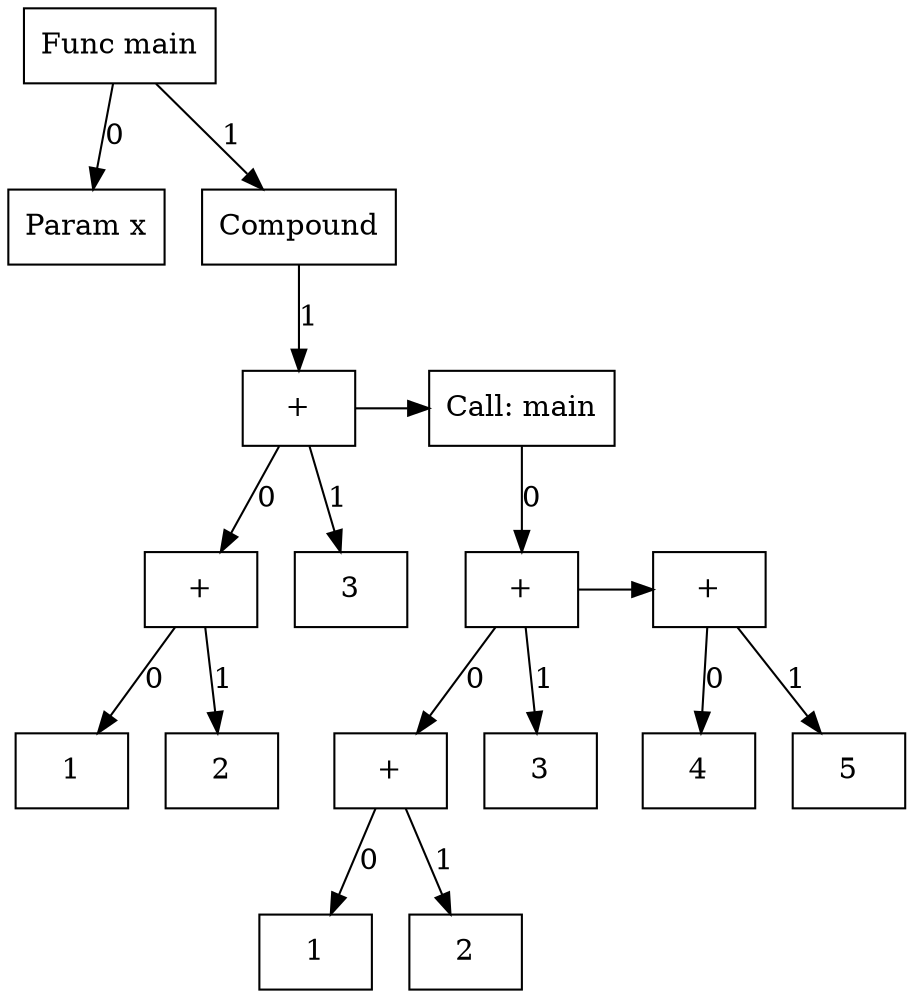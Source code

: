 digraph G {
node16 [label="Func main"; shape=box];
subgraph childNames_16 {
rankdir="LR"; rank="same"; ordering=out
node0 [label="Param x"; shape=box];
node15 [label="Compound"; shape=box];
}

subgraph childPtrs_16 {
rankdir="TB";
node16 -> node0 [label="0"];
node16 -> node15 [label="1"];
}

subgraph childNames_15 {
rankdir="LR"; rank="same"; ordering=out
node5 [label="+"; shape=box];
}

subgraph childPtrs_15 {
rankdir="TB";
node15 -> node5 [label="1"];
}

subgraph childNames_5 {
rankdir="LR"; rank="same"; ordering=out
node3 [label="+"; shape=box];
node4 [label="3"; shape=box];
}

subgraph childPtrs_5 {
rankdir="TB";
node5 -> node3 [label="0"];
node5 -> node4 [label="1"];
}

subgraph childNames_3 {
rankdir="LR"; rank="same"; ordering=out
node1 [label="1"; shape=box];
node2 [label="2"; shape=box];
}

subgraph childPtrs_3 {
rankdir="TB";
node3 -> node1 [label="0"];
node3 -> node2 [label="1"];
}

subgraph SibNames_5 {
rankdir="LR"; rank="same";
node5 [label="+"; shape=box];
node14 [label="Call: main"; shape=box];
}

subgraph SibPtrs_5 {
rankdir="LR";
node5 -> node14;
}

subgraph childNames_14 {
rankdir="LR"; rank="same"; ordering=out
node10 [label="+"; shape=box];
}

subgraph childPtrs_14 {
rankdir="TB";
node14 -> node10 [label="0"];
}

subgraph childNames_10 {
rankdir="LR"; rank="same"; ordering=out
node8 [label="+"; shape=box];
node9 [label="3"; shape=box];
}

subgraph childPtrs_10 {
rankdir="TB";
node10 -> node8 [label="0"];
node10 -> node9 [label="1"];
}

subgraph childNames_8 {
rankdir="LR"; rank="same"; ordering=out
node6 [label="1"; shape=box];
node7 [label="2"; shape=box];
}

subgraph childPtrs_8 {
rankdir="TB";
node8 -> node6 [label="0"];
node8 -> node7 [label="1"];
}

subgraph SibNames_10 {
rankdir="LR"; rank="same";
node10 [label="+"; shape=box];
node13 [label="+"; shape=box];
}

subgraph SibPtrs_10 {
rankdir="LR";
node10 -> node13;
}

subgraph childNames_13 {
rankdir="LR"; rank="same"; ordering=out
node11 [label="4"; shape=box];
node12 [label="5"; shape=box];
}

subgraph childPtrs_13 {
rankdir="TB";
node13 -> node11 [label="0"];
node13 -> node12 [label="1"];
}

}
